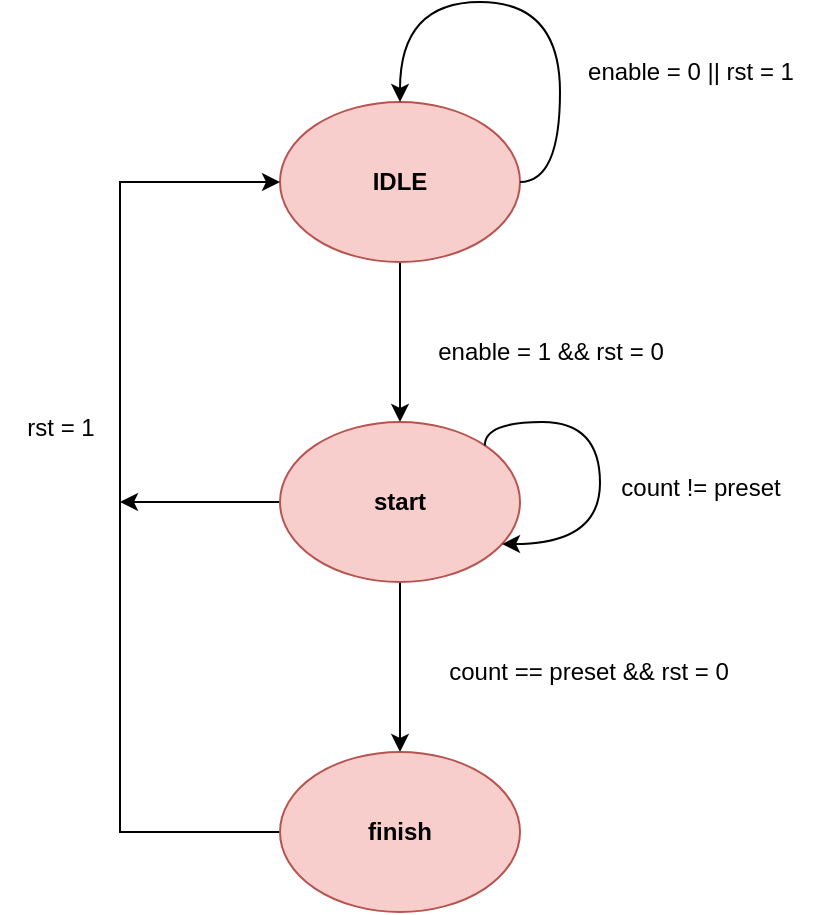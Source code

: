 <mxfile version="24.0.5" type="google">
  <diagram name="Página-1" id="iZzsxLzQoxC-iVeOTUBm">
    <mxGraphModel grid="1" page="1" gridSize="10" guides="1" tooltips="1" connect="1" arrows="1" fold="1" pageScale="1" pageWidth="827" pageHeight="1169" math="0" shadow="0">
      <root>
        <mxCell id="0" />
        <mxCell id="1" parent="0" />
        <mxCell id="_69VHnykSzRV9qoDLr91-5" style="edgeStyle=orthogonalEdgeStyle;rounded=0;orthogonalLoop=1;jettySize=auto;html=1;" edge="1" parent="1" source="_69VHnykSzRV9qoDLr91-1" target="_69VHnykSzRV9qoDLr91-2">
          <mxGeometry relative="1" as="geometry" />
        </mxCell>
        <mxCell id="_69VHnykSzRV9qoDLr91-1" value="&lt;b&gt;IDLE&lt;/b&gt;" style="ellipse;whiteSpace=wrap;html=1;fillColor=#f8cecc;strokeColor=#b85450;" vertex="1" parent="1">
          <mxGeometry x="340" y="220" width="120" height="80" as="geometry" />
        </mxCell>
        <mxCell id="_69VHnykSzRV9qoDLr91-7" style="edgeStyle=orthogonalEdgeStyle;rounded=0;orthogonalLoop=1;jettySize=auto;html=1;exitX=0.5;exitY=1;exitDx=0;exitDy=0;entryX=0.5;entryY=0;entryDx=0;entryDy=0;" edge="1" parent="1" source="_69VHnykSzRV9qoDLr91-2" target="_69VHnykSzRV9qoDLr91-3">
          <mxGeometry relative="1" as="geometry" />
        </mxCell>
        <mxCell id="_69VHnykSzRV9qoDLr91-15" style="edgeStyle=orthogonalEdgeStyle;rounded=0;orthogonalLoop=1;jettySize=auto;html=1;" edge="1" parent="1" source="_69VHnykSzRV9qoDLr91-2">
          <mxGeometry relative="1" as="geometry">
            <mxPoint x="260" y="420" as="targetPoint" />
          </mxGeometry>
        </mxCell>
        <mxCell id="_69VHnykSzRV9qoDLr91-2" value="&lt;b&gt;start&lt;/b&gt;" style="ellipse;whiteSpace=wrap;html=1;fillColor=#f8cecc;strokeColor=#b85450;" vertex="1" parent="1">
          <mxGeometry x="340" y="380" width="120" height="80" as="geometry" />
        </mxCell>
        <mxCell id="_69VHnykSzRV9qoDLr91-13" style="edgeStyle=orthogonalEdgeStyle;rounded=0;orthogonalLoop=1;jettySize=auto;html=1;exitX=0;exitY=0.5;exitDx=0;exitDy=0;entryX=0;entryY=0.5;entryDx=0;entryDy=0;" edge="1" parent="1" source="_69VHnykSzRV9qoDLr91-3" target="_69VHnykSzRV9qoDLr91-1">
          <mxGeometry relative="1" as="geometry">
            <Array as="points">
              <mxPoint x="260" y="585" />
              <mxPoint x="260" y="260" />
            </Array>
          </mxGeometry>
        </mxCell>
        <mxCell id="_69VHnykSzRV9qoDLr91-3" value="&lt;b&gt;finish&lt;/b&gt;" style="ellipse;whiteSpace=wrap;html=1;fillColor=#f8cecc;strokeColor=#b85450;" vertex="1" parent="1">
          <mxGeometry x="340" y="545" width="120" height="80" as="geometry" />
        </mxCell>
        <mxCell id="_69VHnykSzRV9qoDLr91-4" style="edgeStyle=orthogonalEdgeStyle;rounded=0;orthogonalLoop=1;jettySize=auto;html=1;exitX=1;exitY=0.5;exitDx=0;exitDy=0;entryX=0.5;entryY=0;entryDx=0;entryDy=0;curved=1;" edge="1" parent="1" source="_69VHnykSzRV9qoDLr91-1" target="_69VHnykSzRV9qoDLr91-1">
          <mxGeometry relative="1" as="geometry">
            <Array as="points">
              <mxPoint x="480" y="260" />
              <mxPoint x="480" y="170" />
              <mxPoint x="400" y="170" />
            </Array>
          </mxGeometry>
        </mxCell>
        <mxCell id="_69VHnykSzRV9qoDLr91-6" value="enable = 1 &amp;amp;&amp;amp; rst = 0" style="text;html=1;align=center;verticalAlign=middle;resizable=0;points=[];autosize=1;strokeColor=none;fillColor=none;" vertex="1" parent="1">
          <mxGeometry x="405" y="330" width="140" height="30" as="geometry" />
        </mxCell>
        <mxCell id="_69VHnykSzRV9qoDLr91-8" value="enable = 0 || rst = 1" style="text;html=1;align=center;verticalAlign=middle;resizable=0;points=[];autosize=1;strokeColor=none;fillColor=none;" vertex="1" parent="1">
          <mxGeometry x="480" y="190" width="130" height="30" as="geometry" />
        </mxCell>
        <mxCell id="_69VHnykSzRV9qoDLr91-10" style="edgeStyle=orthogonalEdgeStyle;rounded=0;orthogonalLoop=1;jettySize=auto;html=1;exitX=1;exitY=0;exitDx=0;exitDy=0;entryX=0.925;entryY=0.763;entryDx=0;entryDy=0;entryPerimeter=0;curved=1;" edge="1" parent="1" source="_69VHnykSzRV9qoDLr91-2" target="_69VHnykSzRV9qoDLr91-2">
          <mxGeometry relative="1" as="geometry">
            <Array as="points">
              <mxPoint x="442" y="380" />
              <mxPoint x="500" y="380" />
              <mxPoint x="500" y="441" />
            </Array>
          </mxGeometry>
        </mxCell>
        <mxCell id="_69VHnykSzRV9qoDLr91-11" value="count != preset" style="text;html=1;align=center;verticalAlign=middle;resizable=0;points=[];autosize=1;strokeColor=none;fillColor=none;" vertex="1" parent="1">
          <mxGeometry x="500" y="398" width="100" height="30" as="geometry" />
        </mxCell>
        <mxCell id="_69VHnykSzRV9qoDLr91-12" value="count == preset &amp;amp;&amp;amp; rst = 0" style="text;html=1;align=center;verticalAlign=middle;resizable=0;points=[];autosize=1;strokeColor=none;fillColor=none;" vertex="1" parent="1">
          <mxGeometry x="414" y="490" width="160" height="30" as="geometry" />
        </mxCell>
        <mxCell id="_69VHnykSzRV9qoDLr91-14" value="rst = 1" style="text;html=1;align=center;verticalAlign=middle;resizable=0;points=[];autosize=1;strokeColor=none;fillColor=none;" vertex="1" parent="1">
          <mxGeometry x="200" y="368" width="60" height="30" as="geometry" />
        </mxCell>
      </root>
    </mxGraphModel>
  </diagram>
</mxfile>
